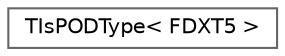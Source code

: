 digraph "Graphical Class Hierarchy"
{
 // INTERACTIVE_SVG=YES
 // LATEX_PDF_SIZE
  bgcolor="transparent";
  edge [fontname=Helvetica,fontsize=10,labelfontname=Helvetica,labelfontsize=10];
  node [fontname=Helvetica,fontsize=10,shape=box,height=0.2,width=0.4];
  rankdir="LR";
  Node0 [id="Node000000",label="TIsPODType\< FDXT5 \>",height=0.2,width=0.4,color="grey40", fillcolor="white", style="filled",URL="$dc/d60/structTIsPODType_3_01FDXT5_01_4.html",tooltip=" "];
}
